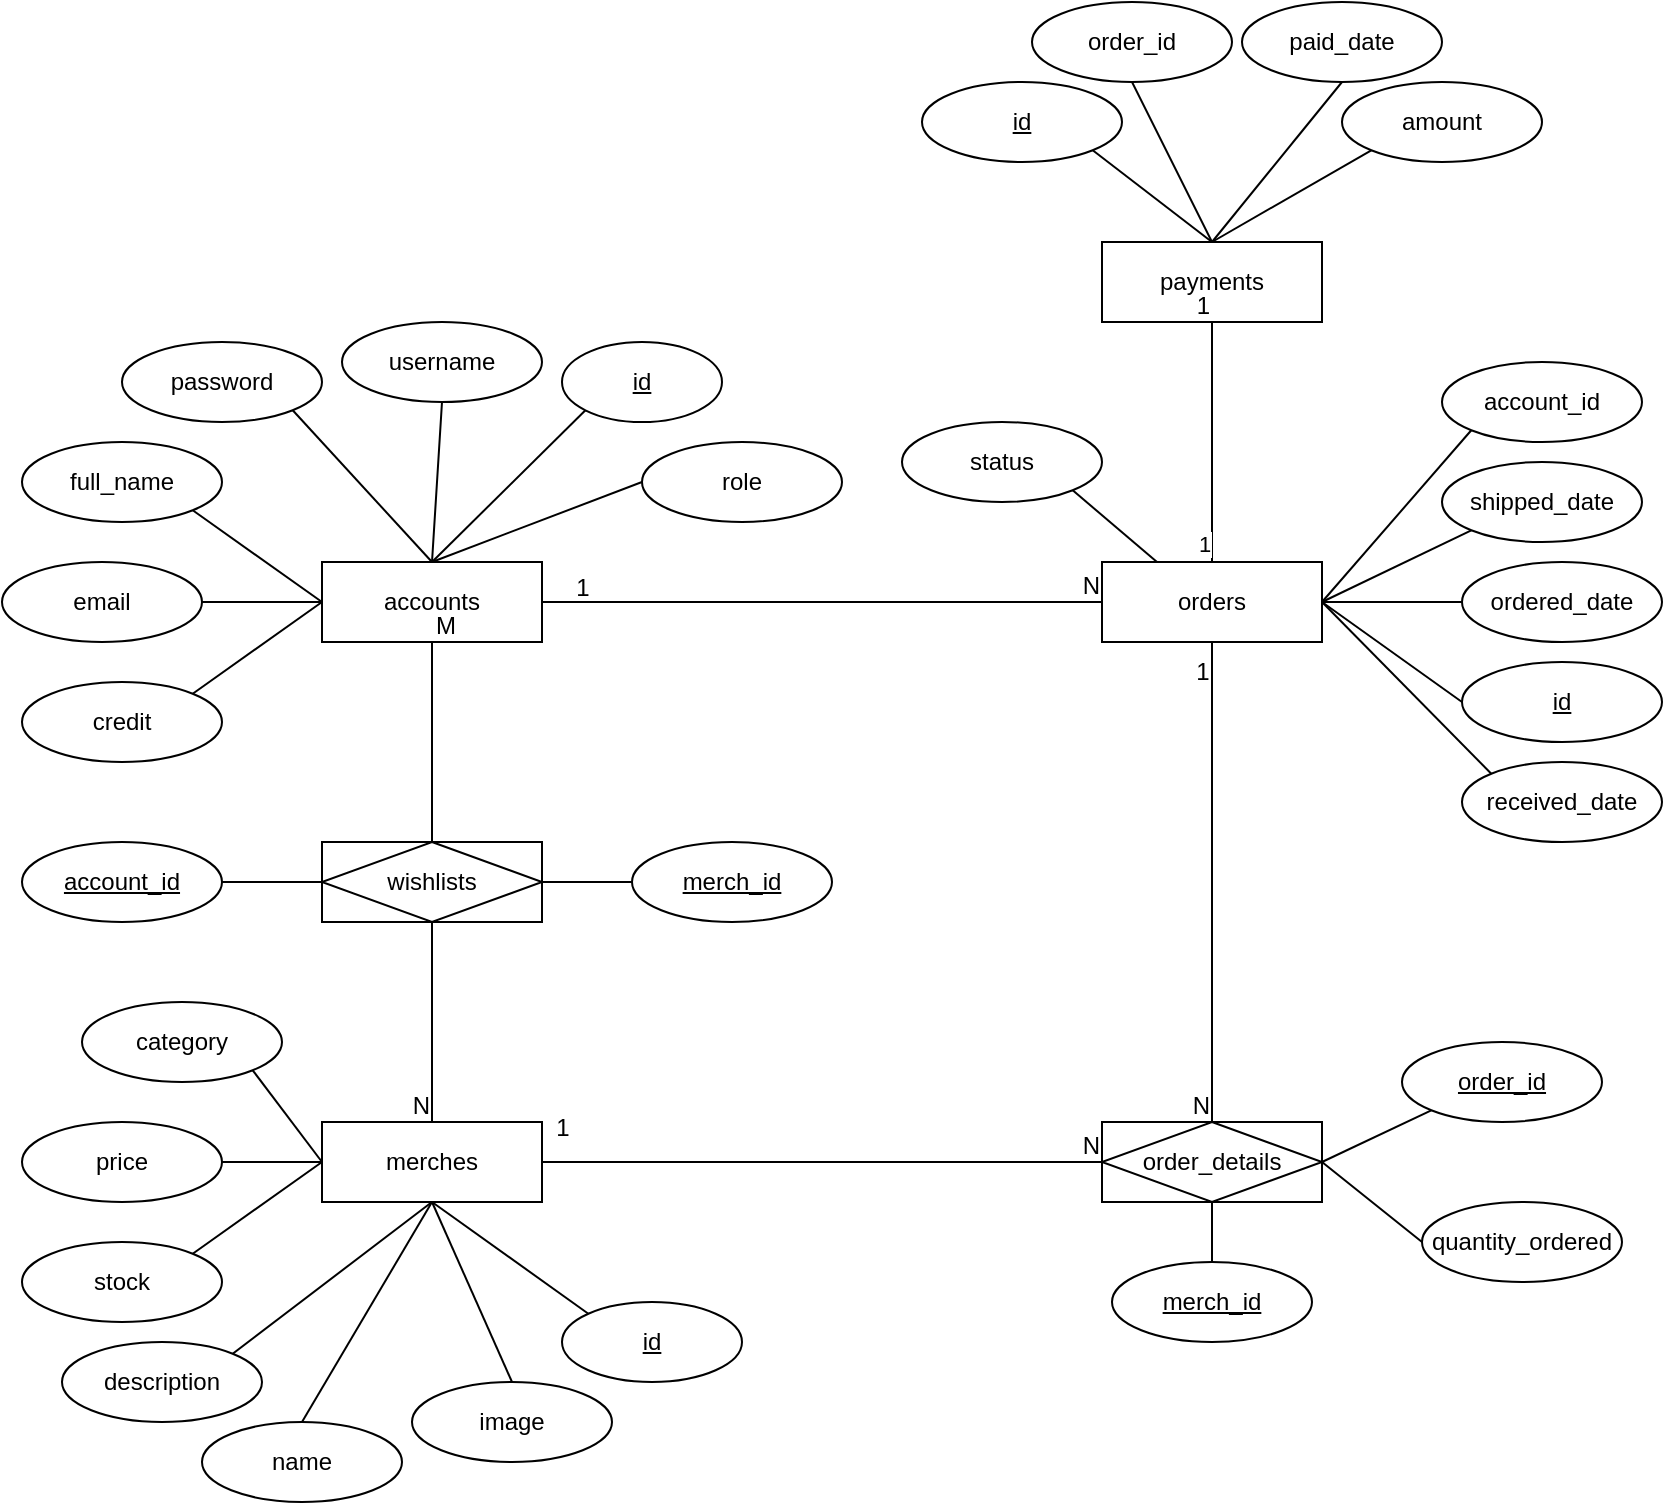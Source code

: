 <mxfile version="24.5.2" type="github">
  <diagram name="Page-1" id="kFZvE04FoF2c-dVVkSzx">
    <mxGraphModel dx="415" dy="463" grid="1" gridSize="10" guides="1" tooltips="1" connect="1" arrows="1" fold="1" page="1" pageScale="1" pageWidth="850" pageHeight="1100" math="0" shadow="0">
      <root>
        <mxCell id="0" />
        <mxCell id="1" parent="0" />
        <mxCell id="bI5IiFM-uWExRWGYlGxG-1" value="accounts" style="rounded=0;whiteSpace=wrap;html=1;" parent="1" vertex="1">
          <mxGeometry x="170" y="400" width="110" height="40" as="geometry" />
        </mxCell>
        <mxCell id="bI5IiFM-uWExRWGYlGxG-2" value="id" style="ellipse;whiteSpace=wrap;html=1;align=center;fontStyle=4;" parent="1" vertex="1">
          <mxGeometry x="290" y="290" width="80" height="40" as="geometry" />
        </mxCell>
        <mxCell id="bI5IiFM-uWExRWGYlGxG-3" value="" style="endArrow=none;html=1;rounded=0;exitX=0;exitY=1;exitDx=0;exitDy=0;entryX=0.5;entryY=0;entryDx=0;entryDy=0;" parent="1" source="bI5IiFM-uWExRWGYlGxG-2" target="bI5IiFM-uWExRWGYlGxG-1" edge="1">
          <mxGeometry relative="1" as="geometry">
            <mxPoint x="180" y="530" as="sourcePoint" />
            <mxPoint x="340" y="530" as="targetPoint" />
          </mxGeometry>
        </mxCell>
        <mxCell id="bI5IiFM-uWExRWGYlGxG-4" value="username" style="ellipse;whiteSpace=wrap;html=1;align=center;" parent="1" vertex="1">
          <mxGeometry x="180" y="280" width="100" height="40" as="geometry" />
        </mxCell>
        <mxCell id="bI5IiFM-uWExRWGYlGxG-5" value="" style="endArrow=none;html=1;rounded=0;exitX=0.5;exitY=1;exitDx=0;exitDy=0;entryX=0.5;entryY=0;entryDx=0;entryDy=0;" parent="1" source="bI5IiFM-uWExRWGYlGxG-4" target="bI5IiFM-uWExRWGYlGxG-1" edge="1">
          <mxGeometry relative="1" as="geometry">
            <mxPoint x="160" y="540" as="sourcePoint" />
            <mxPoint x="320" y="540" as="targetPoint" />
          </mxGeometry>
        </mxCell>
        <mxCell id="bI5IiFM-uWExRWGYlGxG-6" value="password" style="ellipse;whiteSpace=wrap;html=1;align=center;" parent="1" vertex="1">
          <mxGeometry x="70" y="290" width="100" height="40" as="geometry" />
        </mxCell>
        <mxCell id="bI5IiFM-uWExRWGYlGxG-7" value="" style="endArrow=none;html=1;rounded=0;exitX=1;exitY=1;exitDx=0;exitDy=0;entryX=0.5;entryY=0;entryDx=0;entryDy=0;" parent="1" source="bI5IiFM-uWExRWGYlGxG-6" target="bI5IiFM-uWExRWGYlGxG-1" edge="1">
          <mxGeometry relative="1" as="geometry">
            <mxPoint x="130" y="520" as="sourcePoint" />
            <mxPoint x="290" y="520" as="targetPoint" />
          </mxGeometry>
        </mxCell>
        <mxCell id="bI5IiFM-uWExRWGYlGxG-8" value="full_name" style="ellipse;whiteSpace=wrap;html=1;align=center;" parent="1" vertex="1">
          <mxGeometry x="20" y="340" width="100" height="40" as="geometry" />
        </mxCell>
        <mxCell id="bI5IiFM-uWExRWGYlGxG-9" value="" style="endArrow=none;html=1;rounded=0;exitX=1;exitY=1;exitDx=0;exitDy=0;entryX=0;entryY=0.5;entryDx=0;entryDy=0;" parent="1" source="bI5IiFM-uWExRWGYlGxG-8" target="bI5IiFM-uWExRWGYlGxG-1" edge="1">
          <mxGeometry relative="1" as="geometry">
            <mxPoint x="170" y="570" as="sourcePoint" />
            <mxPoint x="330" y="570" as="targetPoint" />
          </mxGeometry>
        </mxCell>
        <mxCell id="bI5IiFM-uWExRWGYlGxG-10" value="email" style="ellipse;whiteSpace=wrap;html=1;align=center;" parent="1" vertex="1">
          <mxGeometry x="10" y="400" width="100" height="40" as="geometry" />
        </mxCell>
        <mxCell id="bI5IiFM-uWExRWGYlGxG-11" value="" style="endArrow=none;html=1;rounded=0;exitX=1;exitY=0.5;exitDx=0;exitDy=0;entryX=0;entryY=0.5;entryDx=0;entryDy=0;" parent="1" source="bI5IiFM-uWExRWGYlGxG-10" target="bI5IiFM-uWExRWGYlGxG-1" edge="1">
          <mxGeometry relative="1" as="geometry">
            <mxPoint x="120" y="430" as="sourcePoint" />
            <mxPoint x="310" y="550" as="targetPoint" />
          </mxGeometry>
        </mxCell>
        <mxCell id="bI5IiFM-uWExRWGYlGxG-12" value="credit" style="ellipse;whiteSpace=wrap;html=1;align=center;" parent="1" vertex="1">
          <mxGeometry x="20" y="460" width="100" height="40" as="geometry" />
        </mxCell>
        <mxCell id="bI5IiFM-uWExRWGYlGxG-13" value="" style="endArrow=none;html=1;rounded=0;entryX=0;entryY=0.5;entryDx=0;entryDy=0;exitX=1;exitY=0;exitDx=0;exitDy=0;" parent="1" source="bI5IiFM-uWExRWGYlGxG-12" target="bI5IiFM-uWExRWGYlGxG-1" edge="1">
          <mxGeometry relative="1" as="geometry">
            <mxPoint x="90" y="470" as="sourcePoint" />
            <mxPoint x="300" y="560" as="targetPoint" />
          </mxGeometry>
        </mxCell>
        <mxCell id="bI5IiFM-uWExRWGYlGxG-14" value="merches" style="whiteSpace=wrap;html=1;align=center;" parent="1" vertex="1">
          <mxGeometry x="170" y="680" width="110" height="40" as="geometry" />
        </mxCell>
        <mxCell id="bI5IiFM-uWExRWGYlGxG-15" value="id" style="ellipse;whiteSpace=wrap;html=1;align=center;fontStyle=4;" parent="1" vertex="1">
          <mxGeometry x="290" y="770" width="90" height="40" as="geometry" />
        </mxCell>
        <mxCell id="bI5IiFM-uWExRWGYlGxG-16" value="" style="endArrow=none;html=1;rounded=0;exitX=0.5;exitY=1;exitDx=0;exitDy=0;entryX=0;entryY=0;entryDx=0;entryDy=0;" parent="1" source="bI5IiFM-uWExRWGYlGxG-14" target="bI5IiFM-uWExRWGYlGxG-15" edge="1">
          <mxGeometry relative="1" as="geometry">
            <mxPoint x="180" y="880" as="sourcePoint" />
            <mxPoint x="340" y="880" as="targetPoint" />
          </mxGeometry>
        </mxCell>
        <mxCell id="bI5IiFM-uWExRWGYlGxG-17" value="name" style="ellipse;whiteSpace=wrap;html=1;align=center;" parent="1" vertex="1">
          <mxGeometry x="110" y="830" width="100" height="40" as="geometry" />
        </mxCell>
        <mxCell id="bI5IiFM-uWExRWGYlGxG-18" value="" style="endArrow=none;html=1;rounded=0;exitX=0.5;exitY=1;exitDx=0;exitDy=0;entryX=0.5;entryY=0;entryDx=0;entryDy=0;" parent="1" source="bI5IiFM-uWExRWGYlGxG-14" target="bI5IiFM-uWExRWGYlGxG-17" edge="1">
          <mxGeometry relative="1" as="geometry">
            <mxPoint x="230" y="930" as="sourcePoint" />
            <mxPoint x="390" y="930" as="targetPoint" />
          </mxGeometry>
        </mxCell>
        <mxCell id="bI5IiFM-uWExRWGYlGxG-19" value="description" style="ellipse;whiteSpace=wrap;html=1;align=center;" parent="1" vertex="1">
          <mxGeometry x="40" y="790" width="100" height="40" as="geometry" />
        </mxCell>
        <mxCell id="bI5IiFM-uWExRWGYlGxG-21" value="stock" style="ellipse;whiteSpace=wrap;html=1;align=center;" parent="1" vertex="1">
          <mxGeometry x="20" y="740" width="100" height="40" as="geometry" />
        </mxCell>
        <mxCell id="bI5IiFM-uWExRWGYlGxG-22" value="price" style="ellipse;whiteSpace=wrap;html=1;align=center;" parent="1" vertex="1">
          <mxGeometry x="20" y="680" width="100" height="40" as="geometry" />
        </mxCell>
        <mxCell id="bI5IiFM-uWExRWGYlGxG-23" value="" style="endArrow=none;html=1;rounded=0;exitX=1;exitY=0;exitDx=0;exitDy=0;entryX=0.5;entryY=1;entryDx=0;entryDy=0;" parent="1" source="bI5IiFM-uWExRWGYlGxG-19" target="bI5IiFM-uWExRWGYlGxG-14" edge="1">
          <mxGeometry relative="1" as="geometry">
            <mxPoint x="430" y="730" as="sourcePoint" />
            <mxPoint x="590" y="730" as="targetPoint" />
          </mxGeometry>
        </mxCell>
        <mxCell id="bI5IiFM-uWExRWGYlGxG-24" value="" style="endArrow=none;html=1;rounded=0;exitX=1;exitY=0;exitDx=0;exitDy=0;entryX=0;entryY=0.5;entryDx=0;entryDy=0;" parent="1" source="bI5IiFM-uWExRWGYlGxG-21" target="bI5IiFM-uWExRWGYlGxG-14" edge="1">
          <mxGeometry relative="1" as="geometry">
            <mxPoint x="440" y="690" as="sourcePoint" />
            <mxPoint x="600" y="690" as="targetPoint" />
          </mxGeometry>
        </mxCell>
        <mxCell id="bI5IiFM-uWExRWGYlGxG-25" value="" style="endArrow=none;html=1;rounded=0;exitX=1;exitY=0.5;exitDx=0;exitDy=0;entryX=0;entryY=0.5;entryDx=0;entryDy=0;" parent="1" source="bI5IiFM-uWExRWGYlGxG-22" target="bI5IiFM-uWExRWGYlGxG-14" edge="1">
          <mxGeometry relative="1" as="geometry">
            <mxPoint x="420" y="690" as="sourcePoint" />
            <mxPoint x="580" y="690" as="targetPoint" />
          </mxGeometry>
        </mxCell>
        <mxCell id="bI5IiFM-uWExRWGYlGxG-26" value="category" style="ellipse;whiteSpace=wrap;html=1;align=center;" parent="1" vertex="1">
          <mxGeometry x="50" y="620" width="100" height="40" as="geometry" />
        </mxCell>
        <mxCell id="bI5IiFM-uWExRWGYlGxG-27" value="" style="endArrow=none;html=1;rounded=0;exitX=1;exitY=1;exitDx=0;exitDy=0;entryX=0;entryY=0.5;entryDx=0;entryDy=0;" parent="1" source="bI5IiFM-uWExRWGYlGxG-26" target="bI5IiFM-uWExRWGYlGxG-14" edge="1">
          <mxGeometry relative="1" as="geometry">
            <mxPoint x="390" y="650" as="sourcePoint" />
            <mxPoint x="550" y="650" as="targetPoint" />
          </mxGeometry>
        </mxCell>
        <mxCell id="bI5IiFM-uWExRWGYlGxG-29" value="" style="endArrow=none;html=1;rounded=0;exitX=0.5;exitY=1;exitDx=0;exitDy=0;entryX=0.5;entryY=0;entryDx=0;entryDy=0;" parent="1" source="bI5IiFM-uWExRWGYlGxG-1" target="bI5IiFM-uWExRWGYlGxG-14" edge="1">
          <mxGeometry relative="1" as="geometry">
            <mxPoint x="420" y="600" as="sourcePoint" />
            <mxPoint x="580" y="600" as="targetPoint" />
          </mxGeometry>
        </mxCell>
        <mxCell id="bI5IiFM-uWExRWGYlGxG-30" value="M" style="resizable=0;html=1;whiteSpace=wrap;align=left;verticalAlign=bottom;" parent="bI5IiFM-uWExRWGYlGxG-29" connectable="0" vertex="1">
          <mxGeometry x="-1" relative="1" as="geometry" />
        </mxCell>
        <mxCell id="bI5IiFM-uWExRWGYlGxG-31" value="N" style="resizable=0;html=1;whiteSpace=wrap;align=right;verticalAlign=bottom;" parent="bI5IiFM-uWExRWGYlGxG-29" connectable="0" vertex="1">
          <mxGeometry x="1" relative="1" as="geometry" />
        </mxCell>
        <mxCell id="bI5IiFM-uWExRWGYlGxG-32" value="wishlists" style="shape=associativeEntity;whiteSpace=wrap;html=1;align=center;" parent="1" vertex="1">
          <mxGeometry x="170" y="540" width="110" height="40" as="geometry" />
        </mxCell>
        <mxCell id="bI5IiFM-uWExRWGYlGxG-36" value="account_id" style="ellipse;whiteSpace=wrap;html=1;align=center;fontStyle=4;" parent="1" vertex="1">
          <mxGeometry x="20" y="540" width="100" height="40" as="geometry" />
        </mxCell>
        <mxCell id="bI5IiFM-uWExRWGYlGxG-38" value="" style="endArrow=none;html=1;rounded=0;exitX=1;exitY=0.5;exitDx=0;exitDy=0;entryX=0;entryY=0.5;entryDx=0;entryDy=0;" parent="1" source="bI5IiFM-uWExRWGYlGxG-36" target="bI5IiFM-uWExRWGYlGxG-32" edge="1">
          <mxGeometry relative="1" as="geometry">
            <mxPoint x="140" y="530" as="sourcePoint" />
            <mxPoint x="300" y="530" as="targetPoint" />
          </mxGeometry>
        </mxCell>
        <mxCell id="bI5IiFM-uWExRWGYlGxG-39" value="" style="endArrow=none;html=1;rounded=0;exitX=1;exitY=0.5;exitDx=0;exitDy=0;entryX=0;entryY=0.5;entryDx=0;entryDy=0;" parent="1" source="bI5IiFM-uWExRWGYlGxG-32" target="17qj9s2xw-vzqf6WSjzT-28" edge="1">
          <mxGeometry relative="1" as="geometry">
            <mxPoint x="390" y="450" as="sourcePoint" />
            <mxPoint x="315.0" y="560" as="targetPoint" />
          </mxGeometry>
        </mxCell>
        <mxCell id="bI5IiFM-uWExRWGYlGxG-40" value="role" style="ellipse;whiteSpace=wrap;html=1;align=center;" parent="1" vertex="1">
          <mxGeometry x="330" y="340" width="100" height="40" as="geometry" />
        </mxCell>
        <mxCell id="bI5IiFM-uWExRWGYlGxG-41" value="" style="endArrow=none;html=1;rounded=0;exitX=0;exitY=0.5;exitDx=0;exitDy=0;entryX=0.5;entryY=0;entryDx=0;entryDy=0;" parent="1" source="bI5IiFM-uWExRWGYlGxG-40" target="bI5IiFM-uWExRWGYlGxG-1" edge="1">
          <mxGeometry relative="1" as="geometry">
            <mxPoint x="330" y="450" as="sourcePoint" />
            <mxPoint x="490" y="450" as="targetPoint" />
          </mxGeometry>
        </mxCell>
        <mxCell id="bI5IiFM-uWExRWGYlGxG-42" value="orders" style="whiteSpace=wrap;html=1;align=center;" parent="1" vertex="1">
          <mxGeometry x="560" y="400" width="110" height="40" as="geometry" />
        </mxCell>
        <mxCell id="bI5IiFM-uWExRWGYlGxG-45" value="id" style="ellipse;whiteSpace=wrap;html=1;align=center;fontStyle=4;" parent="1" vertex="1">
          <mxGeometry x="740" y="450" width="100" height="40" as="geometry" />
        </mxCell>
        <mxCell id="bI5IiFM-uWExRWGYlGxG-46" value="account_id" style="ellipse;whiteSpace=wrap;html=1;align=center;" parent="1" vertex="1">
          <mxGeometry x="730" y="300" width="100" height="40" as="geometry" />
        </mxCell>
        <mxCell id="bI5IiFM-uWExRWGYlGxG-50" value="" style="endArrow=none;html=1;rounded=0;exitX=0;exitY=0.5;exitDx=0;exitDy=0;entryX=1;entryY=0.5;entryDx=0;entryDy=0;" parent="1" source="bI5IiFM-uWExRWGYlGxG-45" target="bI5IiFM-uWExRWGYlGxG-42" edge="1">
          <mxGeometry relative="1" as="geometry">
            <mxPoint x="550" y="540" as="sourcePoint" />
            <mxPoint x="710" y="540" as="targetPoint" />
          </mxGeometry>
        </mxCell>
        <mxCell id="bI5IiFM-uWExRWGYlGxG-51" value="" style="endArrow=none;html=1;rounded=0;exitX=1;exitY=0.5;exitDx=0;exitDy=0;entryX=0;entryY=1;entryDx=0;entryDy=0;" parent="1" source="bI5IiFM-uWExRWGYlGxG-42" target="bI5IiFM-uWExRWGYlGxG-46" edge="1">
          <mxGeometry relative="1" as="geometry">
            <mxPoint x="620" y="540" as="sourcePoint" />
            <mxPoint x="780" y="540" as="targetPoint" />
          </mxGeometry>
        </mxCell>
        <mxCell id="bI5IiFM-uWExRWGYlGxG-52" value="" style="endArrow=none;html=1;rounded=0;exitX=0;exitY=1;exitDx=0;exitDy=0;entryX=1;entryY=0.5;entryDx=0;entryDy=0;" parent="1" source="17qj9s2xw-vzqf6WSjzT-16" target="bI5IiFM-uWExRWGYlGxG-42" edge="1">
          <mxGeometry relative="1" as="geometry">
            <mxPoint x="730.0" y="380" as="sourcePoint" />
            <mxPoint x="680" y="520" as="targetPoint" />
          </mxGeometry>
        </mxCell>
        <mxCell id="bI5IiFM-uWExRWGYlGxG-56" value="ordered_date" style="ellipse;whiteSpace=wrap;html=1;align=center;" parent="1" vertex="1">
          <mxGeometry x="740" y="400" width="100" height="40" as="geometry" />
        </mxCell>
        <mxCell id="bI5IiFM-uWExRWGYlGxG-57" value="" style="endArrow=none;html=1;rounded=0;exitX=1;exitY=0.5;exitDx=0;exitDy=0;entryX=0;entryY=0.5;entryDx=0;entryDy=0;" parent="1" source="bI5IiFM-uWExRWGYlGxG-42" target="bI5IiFM-uWExRWGYlGxG-56" edge="1">
          <mxGeometry relative="1" as="geometry">
            <mxPoint x="650" y="550" as="sourcePoint" />
            <mxPoint x="810" y="550" as="targetPoint" />
          </mxGeometry>
        </mxCell>
        <mxCell id="17qj9s2xw-vzqf6WSjzT-1" value="" style="endArrow=none;html=1;rounded=0;exitX=1;exitY=0.5;exitDx=0;exitDy=0;entryX=0;entryY=0.5;entryDx=0;entryDy=0;" parent="1" source="bI5IiFM-uWExRWGYlGxG-1" target="bI5IiFM-uWExRWGYlGxG-42" edge="1">
          <mxGeometry relative="1" as="geometry">
            <mxPoint x="430" y="650" as="sourcePoint" />
            <mxPoint x="590" y="650" as="targetPoint" />
          </mxGeometry>
        </mxCell>
        <mxCell id="17qj9s2xw-vzqf6WSjzT-2" value="N" style="resizable=0;html=1;whiteSpace=wrap;align=right;verticalAlign=bottom;" parent="17qj9s2xw-vzqf6WSjzT-1" connectable="0" vertex="1">
          <mxGeometry x="1" relative="1" as="geometry" />
        </mxCell>
        <mxCell id="17qj9s2xw-vzqf6WSjzT-3" value="1" style="text;html=1;align=center;verticalAlign=middle;resizable=0;points=[];autosize=1;strokeColor=none;fillColor=none;" parent="1" vertex="1">
          <mxGeometry x="285" y="398" width="30" height="30" as="geometry" />
        </mxCell>
        <mxCell id="17qj9s2xw-vzqf6WSjzT-4" value="order_details" style="shape=associativeEntity;whiteSpace=wrap;html=1;align=center;" parent="1" vertex="1">
          <mxGeometry x="560" y="680" width="110" height="40" as="geometry" />
        </mxCell>
        <mxCell id="17qj9s2xw-vzqf6WSjzT-5" value="" style="endArrow=none;html=1;rounded=0;exitX=0.5;exitY=1;exitDx=0;exitDy=0;entryX=0.5;entryY=0;entryDx=0;entryDy=0;" parent="1" source="bI5IiFM-uWExRWGYlGxG-42" target="17qj9s2xw-vzqf6WSjzT-4" edge="1">
          <mxGeometry relative="1" as="geometry">
            <mxPoint x="680" y="720" as="sourcePoint" />
            <mxPoint x="840" y="720" as="targetPoint" />
          </mxGeometry>
        </mxCell>
        <mxCell id="17qj9s2xw-vzqf6WSjzT-6" value="N" style="resizable=0;html=1;whiteSpace=wrap;align=right;verticalAlign=bottom;" parent="17qj9s2xw-vzqf6WSjzT-5" connectable="0" vertex="1">
          <mxGeometry x="1" relative="1" as="geometry" />
        </mxCell>
        <mxCell id="17qj9s2xw-vzqf6WSjzT-7" value="1" style="text;html=1;align=center;verticalAlign=middle;resizable=0;points=[];autosize=1;strokeColor=none;fillColor=none;" parent="1" vertex="1">
          <mxGeometry x="595" y="440" width="30" height="30" as="geometry" />
        </mxCell>
        <mxCell id="17qj9s2xw-vzqf6WSjzT-9" value="" style="endArrow=none;html=1;rounded=0;exitX=0.5;exitY=0;exitDx=0;exitDy=0;entryX=0.5;entryY=1;entryDx=0;entryDy=0;" parent="1" source="17qj9s2xw-vzqf6WSjzT-30" target="17qj9s2xw-vzqf6WSjzT-4" edge="1">
          <mxGeometry relative="1" as="geometry">
            <mxPoint x="615" y="770" as="sourcePoint" />
            <mxPoint x="600" y="630" as="targetPoint" />
          </mxGeometry>
        </mxCell>
        <mxCell id="17qj9s2xw-vzqf6WSjzT-11" value="" style="endArrow=none;html=1;rounded=0;exitX=0;exitY=1;exitDx=0;exitDy=0;entryX=1;entryY=0.5;entryDx=0;entryDy=0;" parent="1" source="17qj9s2xw-vzqf6WSjzT-29" target="17qj9s2xw-vzqf6WSjzT-4" edge="1">
          <mxGeometry relative="1" as="geometry">
            <mxPoint x="720.0" y="678.0" as="sourcePoint" />
            <mxPoint x="570" y="630" as="targetPoint" />
          </mxGeometry>
        </mxCell>
        <mxCell id="17qj9s2xw-vzqf6WSjzT-14" value="quantity_ordered" style="ellipse;whiteSpace=wrap;html=1;align=center;" parent="1" vertex="1">
          <mxGeometry x="720" y="720" width="100" height="40" as="geometry" />
        </mxCell>
        <mxCell id="17qj9s2xw-vzqf6WSjzT-15" value="" style="endArrow=none;html=1;rounded=0;exitX=1;exitY=0.5;exitDx=0;exitDy=0;entryX=0;entryY=0.5;entryDx=0;entryDy=0;" parent="1" source="17qj9s2xw-vzqf6WSjzT-4" target="17qj9s2xw-vzqf6WSjzT-14" edge="1">
          <mxGeometry relative="1" as="geometry">
            <mxPoint x="530" y="840" as="sourcePoint" />
            <mxPoint x="690" y="840" as="targetPoint" />
          </mxGeometry>
        </mxCell>
        <mxCell id="17qj9s2xw-vzqf6WSjzT-16" value="shipped_date" style="ellipse;whiteSpace=wrap;html=1;align=center;" parent="1" vertex="1">
          <mxGeometry x="730" y="350" width="100" height="40" as="geometry" />
        </mxCell>
        <mxCell id="17qj9s2xw-vzqf6WSjzT-17" value="status" style="ellipse;whiteSpace=wrap;html=1;align=center;" parent="1" vertex="1">
          <mxGeometry x="460" y="330" width="100" height="40" as="geometry" />
        </mxCell>
        <mxCell id="17qj9s2xw-vzqf6WSjzT-18" value="" style="endArrow=none;html=1;rounded=0;exitX=1;exitY=1;exitDx=0;exitDy=0;entryX=0.25;entryY=0;entryDx=0;entryDy=0;" parent="1" source="17qj9s2xw-vzqf6WSjzT-17" target="bI5IiFM-uWExRWGYlGxG-42" edge="1">
          <mxGeometry relative="1" as="geometry">
            <mxPoint x="430" y="450" as="sourcePoint" />
            <mxPoint x="590" y="450" as="targetPoint" />
          </mxGeometry>
        </mxCell>
        <mxCell id="17qj9s2xw-vzqf6WSjzT-19" value="received_date" style="ellipse;whiteSpace=wrap;html=1;align=center;" parent="1" vertex="1">
          <mxGeometry x="740" y="500" width="100" height="40" as="geometry" />
        </mxCell>
        <mxCell id="17qj9s2xw-vzqf6WSjzT-21" value="" style="endArrow=none;html=1;rounded=0;exitX=1;exitY=0.5;exitDx=0;exitDy=0;entryX=0;entryY=0;entryDx=0;entryDy=0;" parent="1" source="bI5IiFM-uWExRWGYlGxG-42" target="17qj9s2xw-vzqf6WSjzT-19" edge="1">
          <mxGeometry relative="1" as="geometry">
            <mxPoint x="560" y="690" as="sourcePoint" />
            <mxPoint x="720" y="690" as="targetPoint" />
          </mxGeometry>
        </mxCell>
        <mxCell id="17qj9s2xw-vzqf6WSjzT-22" value="" style="endArrow=none;html=1;rounded=0;exitX=1;exitY=0.5;exitDx=0;exitDy=0;entryX=0;entryY=0.5;entryDx=0;entryDy=0;" parent="1" source="bI5IiFM-uWExRWGYlGxG-14" target="17qj9s2xw-vzqf6WSjzT-4" edge="1">
          <mxGeometry relative="1" as="geometry">
            <mxPoint x="450" y="680" as="sourcePoint" />
            <mxPoint x="610" y="680" as="targetPoint" />
          </mxGeometry>
        </mxCell>
        <mxCell id="17qj9s2xw-vzqf6WSjzT-23" value="N" style="resizable=0;html=1;whiteSpace=wrap;align=right;verticalAlign=bottom;" parent="17qj9s2xw-vzqf6WSjzT-22" connectable="0" vertex="1">
          <mxGeometry x="1" relative="1" as="geometry" />
        </mxCell>
        <mxCell id="17qj9s2xw-vzqf6WSjzT-24" value="1" style="text;html=1;align=center;verticalAlign=middle;resizable=0;points=[];autosize=1;strokeColor=none;fillColor=none;" parent="1" vertex="1">
          <mxGeometry x="275" y="668" width="30" height="30" as="geometry" />
        </mxCell>
        <mxCell id="17qj9s2xw-vzqf6WSjzT-28" value="merch_id" style="ellipse;whiteSpace=wrap;html=1;align=center;fontStyle=4;" parent="1" vertex="1">
          <mxGeometry x="325" y="540" width="100" height="40" as="geometry" />
        </mxCell>
        <mxCell id="17qj9s2xw-vzqf6WSjzT-29" value="order_id" style="ellipse;whiteSpace=wrap;html=1;align=center;fontStyle=4;" parent="1" vertex="1">
          <mxGeometry x="710" y="640" width="100" height="40" as="geometry" />
        </mxCell>
        <mxCell id="17qj9s2xw-vzqf6WSjzT-30" value="merch_id" style="ellipse;whiteSpace=wrap;html=1;align=center;fontStyle=4;" parent="1" vertex="1">
          <mxGeometry x="565" y="750" width="100" height="40" as="geometry" />
        </mxCell>
        <mxCell id="17qj9s2xw-vzqf6WSjzT-32" value="image" style="ellipse;whiteSpace=wrap;html=1;align=center;" parent="1" vertex="1">
          <mxGeometry x="215" y="810" width="100" height="40" as="geometry" />
        </mxCell>
        <mxCell id="17qj9s2xw-vzqf6WSjzT-33" value="" style="endArrow=none;html=1;rounded=0;exitX=0.5;exitY=0;exitDx=0;exitDy=0;entryX=0.5;entryY=1;entryDx=0;entryDy=0;" parent="1" source="17qj9s2xw-vzqf6WSjzT-32" target="bI5IiFM-uWExRWGYlGxG-14" edge="1">
          <mxGeometry relative="1" as="geometry">
            <mxPoint x="300" y="890" as="sourcePoint" />
            <mxPoint x="460" y="890" as="targetPoint" />
          </mxGeometry>
        </mxCell>
        <mxCell id="sn3yY9nD2WqreJ1LB6Iz-1" value="payments" style="whiteSpace=wrap;html=1;align=center;" vertex="1" parent="1">
          <mxGeometry x="560" y="240" width="110" height="40" as="geometry" />
        </mxCell>
        <mxCell id="sn3yY9nD2WqreJ1LB6Iz-2" value="" style="endArrow=none;html=1;rounded=0;exitX=0.5;exitY=0;exitDx=0;exitDy=0;entryX=0.5;entryY=1;entryDx=0;entryDy=0;" edge="1" parent="1" source="bI5IiFM-uWExRWGYlGxG-42" target="sn3yY9nD2WqreJ1LB6Iz-1">
          <mxGeometry relative="1" as="geometry">
            <mxPoint x="600" y="310" as="sourcePoint" />
            <mxPoint x="760" y="310" as="targetPoint" />
          </mxGeometry>
        </mxCell>
        <mxCell id="sn3yY9nD2WqreJ1LB6Iz-3" value="1" style="resizable=0;html=1;whiteSpace=wrap;align=right;verticalAlign=bottom;" connectable="0" vertex="1" parent="sn3yY9nD2WqreJ1LB6Iz-2">
          <mxGeometry x="1" relative="1" as="geometry" />
        </mxCell>
        <mxCell id="sn3yY9nD2WqreJ1LB6Iz-4" value="1" style="edgeLabel;html=1;align=center;verticalAlign=middle;resizable=0;points=[];" vertex="1" connectable="0" parent="sn3yY9nD2WqreJ1LB6Iz-2">
          <mxGeometry x="-0.854" y="4" relative="1" as="geometry">
            <mxPoint as="offset" />
          </mxGeometry>
        </mxCell>
        <mxCell id="sn3yY9nD2WqreJ1LB6Iz-5" value="id" style="ellipse;whiteSpace=wrap;html=1;align=center;fontStyle=4;" vertex="1" parent="1">
          <mxGeometry x="470" y="160" width="100" height="40" as="geometry" />
        </mxCell>
        <mxCell id="sn3yY9nD2WqreJ1LB6Iz-6" value="" style="endArrow=none;html=1;rounded=0;exitX=1;exitY=1;exitDx=0;exitDy=0;entryX=0.5;entryY=0;entryDx=0;entryDy=0;" edge="1" parent="1" source="sn3yY9nD2WqreJ1LB6Iz-5" target="sn3yY9nD2WqreJ1LB6Iz-1">
          <mxGeometry relative="1" as="geometry">
            <mxPoint x="610" y="150" as="sourcePoint" />
            <mxPoint x="770" y="150" as="targetPoint" />
          </mxGeometry>
        </mxCell>
        <mxCell id="sn3yY9nD2WqreJ1LB6Iz-7" value="order_id" style="ellipse;whiteSpace=wrap;html=1;align=center;" vertex="1" parent="1">
          <mxGeometry x="525" y="120" width="100" height="40" as="geometry" />
        </mxCell>
        <mxCell id="sn3yY9nD2WqreJ1LB6Iz-9" value="" style="endArrow=none;html=1;rounded=0;exitX=0.5;exitY=1;exitDx=0;exitDy=0;entryX=0.5;entryY=0;entryDx=0;entryDy=0;" edge="1" parent="1" source="sn3yY9nD2WqreJ1LB6Iz-7" target="sn3yY9nD2WqreJ1LB6Iz-1">
          <mxGeometry relative="1" as="geometry">
            <mxPoint x="710" y="170" as="sourcePoint" />
            <mxPoint x="870" y="170" as="targetPoint" />
          </mxGeometry>
        </mxCell>
        <mxCell id="sn3yY9nD2WqreJ1LB6Iz-10" value="paid_date" style="ellipse;whiteSpace=wrap;html=1;align=center;" vertex="1" parent="1">
          <mxGeometry x="630" y="120" width="100" height="40" as="geometry" />
        </mxCell>
        <mxCell id="sn3yY9nD2WqreJ1LB6Iz-11" value="" style="endArrow=none;html=1;rounded=0;exitX=0.5;exitY=1;exitDx=0;exitDy=0;entryX=0.5;entryY=0;entryDx=0;entryDy=0;" edge="1" parent="1" source="sn3yY9nD2WqreJ1LB6Iz-10" target="sn3yY9nD2WqreJ1LB6Iz-1">
          <mxGeometry relative="1" as="geometry">
            <mxPoint x="710" y="210" as="sourcePoint" />
            <mxPoint x="870" y="210" as="targetPoint" />
          </mxGeometry>
        </mxCell>
        <mxCell id="sn3yY9nD2WqreJ1LB6Iz-12" value="amount" style="ellipse;whiteSpace=wrap;html=1;align=center;" vertex="1" parent="1">
          <mxGeometry x="680" y="160" width="100" height="40" as="geometry" />
        </mxCell>
        <mxCell id="sn3yY9nD2WqreJ1LB6Iz-13" value="" style="endArrow=none;html=1;rounded=0;exitX=0;exitY=1;exitDx=0;exitDy=0;entryX=0.5;entryY=0;entryDx=0;entryDy=0;" edge="1" parent="1" source="sn3yY9nD2WqreJ1LB6Iz-12" target="sn3yY9nD2WqreJ1LB6Iz-1">
          <mxGeometry relative="1" as="geometry">
            <mxPoint x="710" y="240" as="sourcePoint" />
            <mxPoint x="870" y="240" as="targetPoint" />
          </mxGeometry>
        </mxCell>
      </root>
    </mxGraphModel>
  </diagram>
</mxfile>
